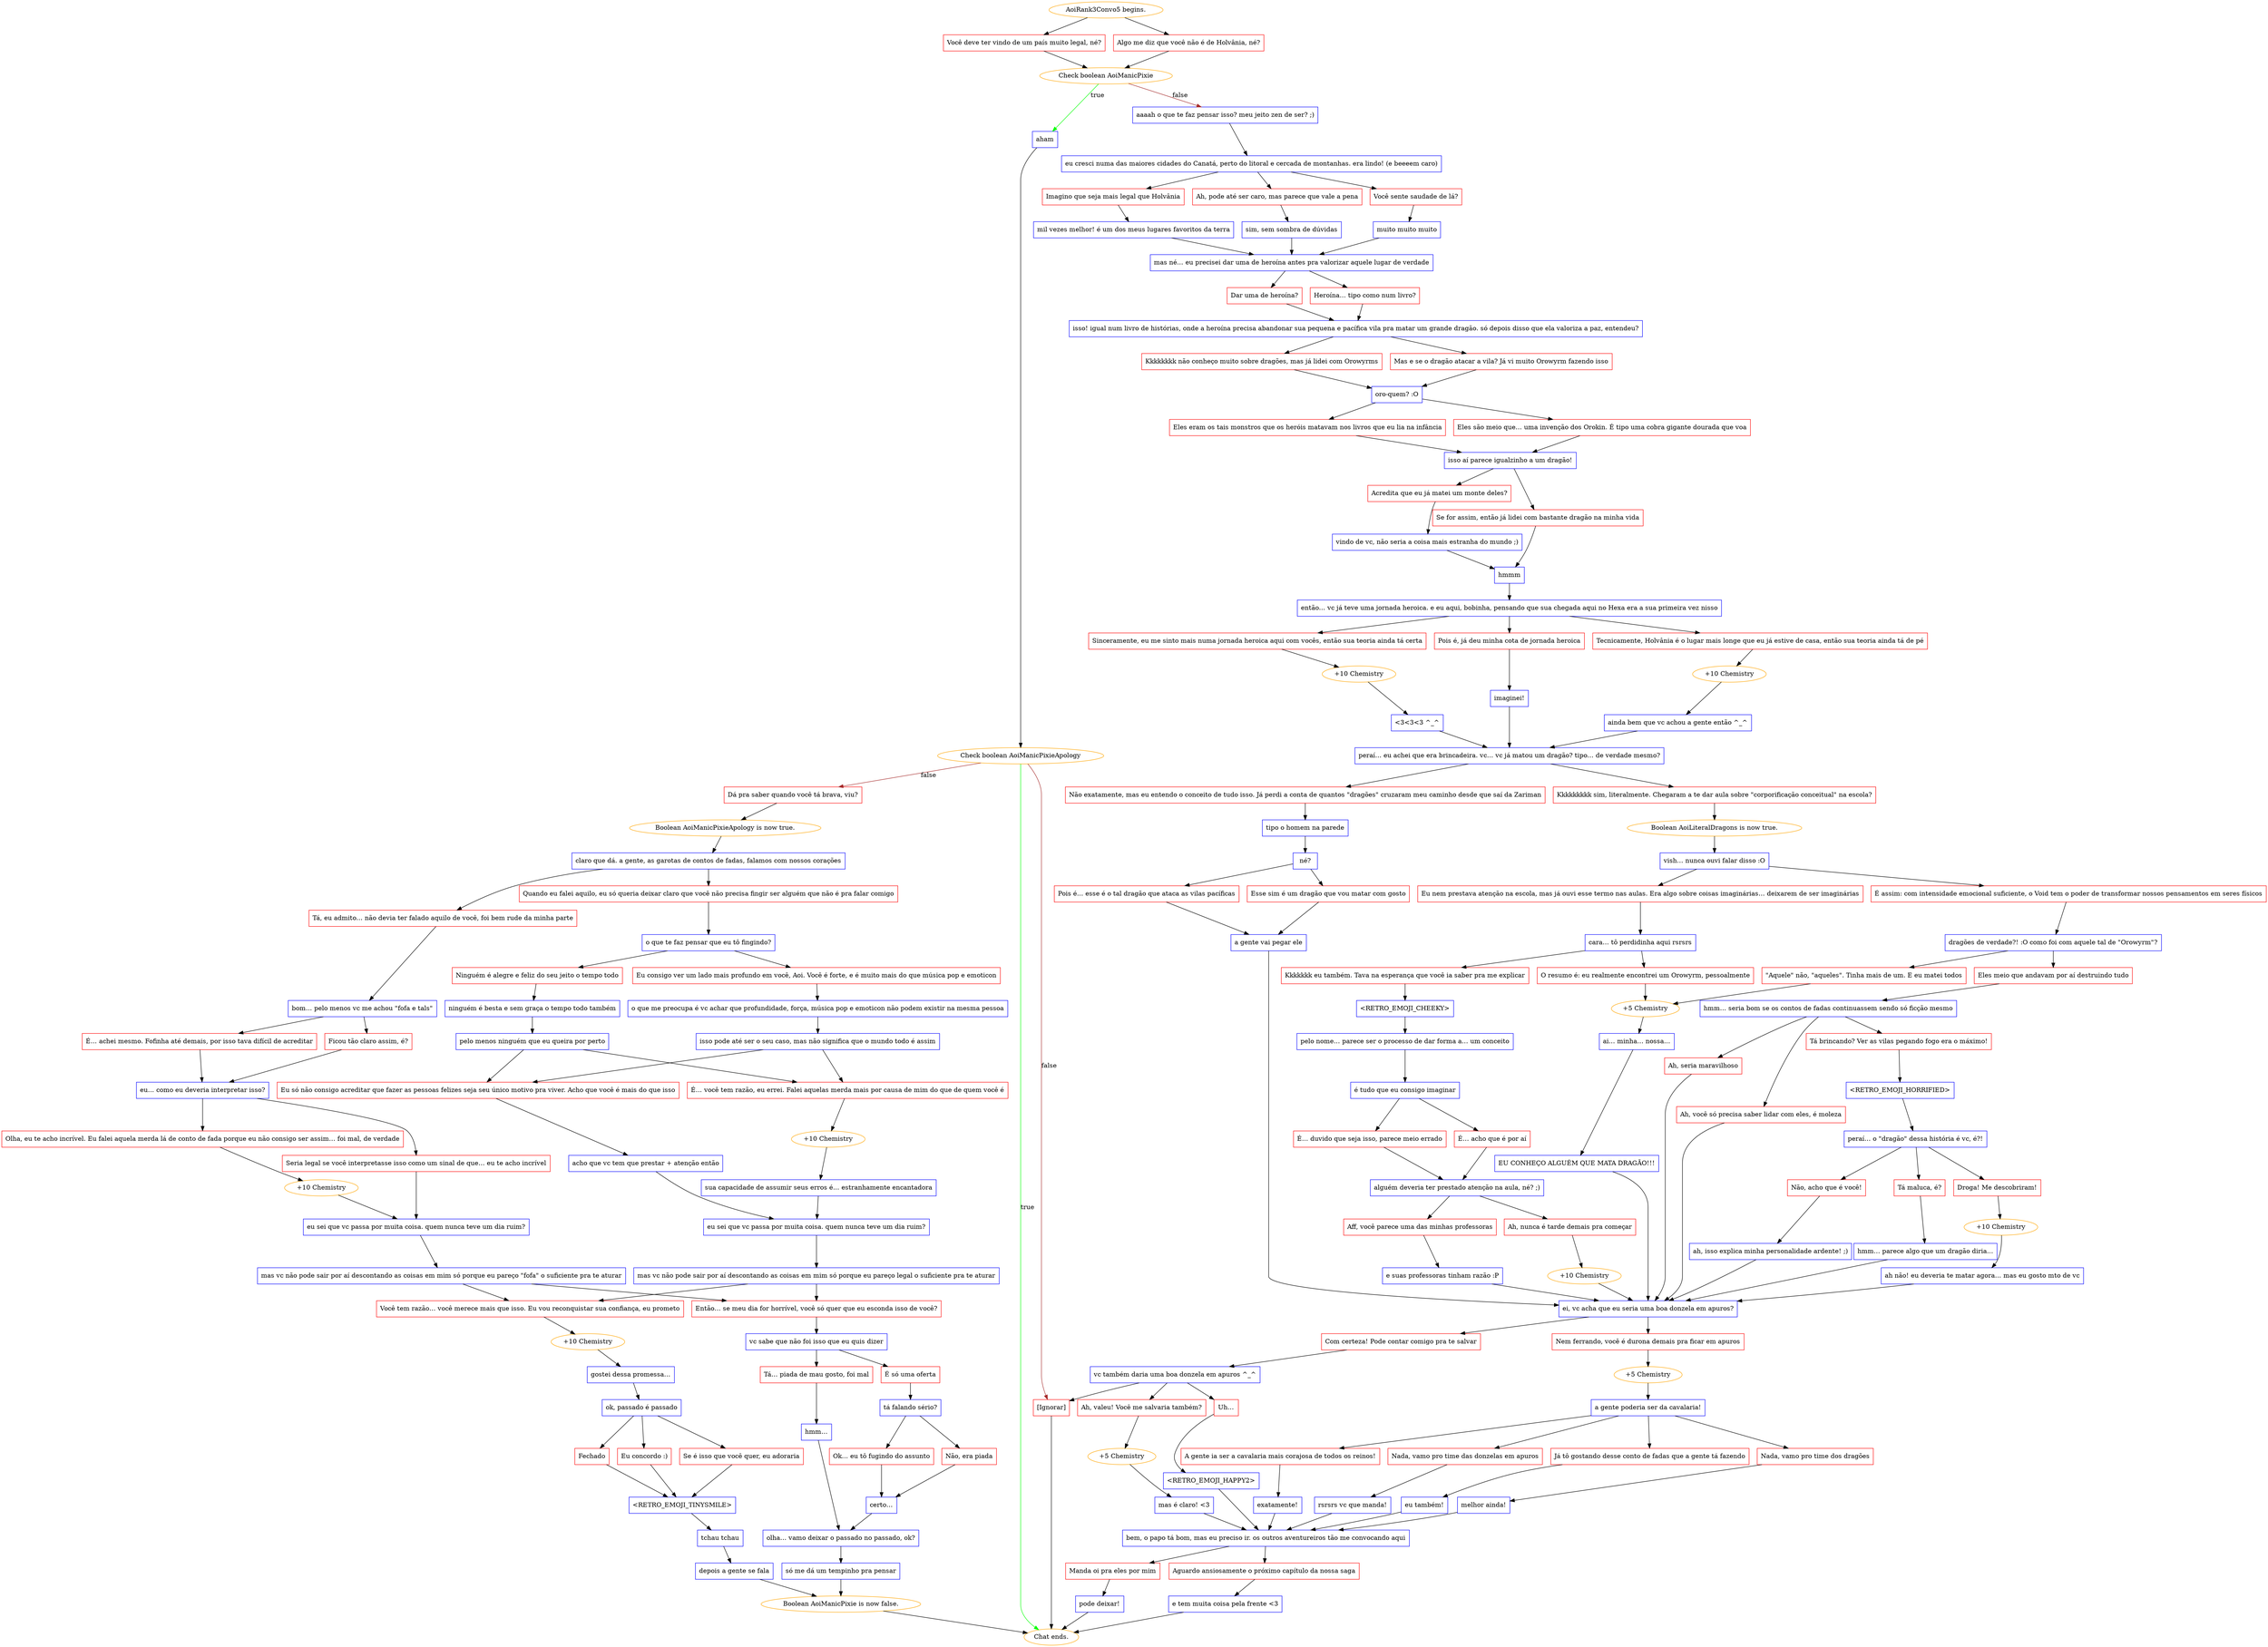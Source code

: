 digraph {
	"AoiRank3Convo5 begins." [color=orange];
		"AoiRank3Convo5 begins." -> j135348165;
		"AoiRank3Convo5 begins." -> j808255456;
	j135348165 [label="Você deve ter vindo de um país muito legal, né?",shape=box,color=red];
		j135348165 -> j2671432348;
	j808255456 [label="Algo me diz que você não é de Holvânia, né?",shape=box,color=red];
		j808255456 -> j2671432348;
	j2671432348 [label="Check boolean AoiManicPixie",color=orange];
		j2671432348 -> j2129815786 [label=true,color=green];
		j2671432348 -> j3505014654 [label=false,color=brown];
	j2129815786 [label="aham",shape=box,color=blue];
		j2129815786 -> j2415931465;
	j3505014654 [label="aaaah o que te faz pensar isso? meu jeito zen de ser? ;)",shape=box,color=blue];
		j3505014654 -> j3035968012;
	j2415931465 [label="Check boolean AoiManicPixieApology",color=orange];
		j2415931465 -> "Chat ends." [label=true,color=green];
		j2415931465 -> j2593864139 [label=false,color=brown];
		j2415931465 -> j1678137900 [label=false,color=brown];
	j3035968012 [label="eu cresci numa das maiores cidades do Canatá, perto do litoral e cercada de montanhas. era lindo! (e beeeem caro)",shape=box,color=blue];
		j3035968012 -> j2857445710;
		j3035968012 -> j1820528544;
		j3035968012 -> j2867621243;
	"Chat ends." [color=orange];
	j2593864139 [label="Dá pra saber quando você tá brava, viu?",shape=box,color=red];
		j2593864139 -> j2563317812;
	j1678137900 [label="[Ignorar]",shape=box,color=red];
		j1678137900 -> "Chat ends.";
	j2857445710 [label="Você sente saudade de lá?",shape=box,color=red];
		j2857445710 -> j1101780473;
	j1820528544 [label="Imagino que seja mais legal que Holvânia",shape=box,color=red];
		j1820528544 -> j1431987754;
	j2867621243 [label="Ah, pode até ser caro, mas parece que vale a pena",shape=box,color=red];
		j2867621243 -> j4294723421;
	j2563317812 [label="Boolean AoiManicPixieApology is now true.",color=orange];
		j2563317812 -> j2732595185;
	j1101780473 [label="muito muito muito",shape=box,color=blue];
		j1101780473 -> j3346722655;
	j1431987754 [label="mil vezes melhor! é um dos meus lugares favoritos da terra",shape=box,color=blue];
		j1431987754 -> j3346722655;
	j4294723421 [label="sim, sem sombra de dúvidas",shape=box,color=blue];
		j4294723421 -> j3346722655;
	j2732595185 [label="claro que dá. a gente, as garotas de contos de fadas, falamos com nossos corações",shape=box,color=blue];
		j2732595185 -> j3806799139;
		j2732595185 -> j3406748674;
	j3346722655 [label="mas né… eu precisei dar uma de heroína antes pra valorizar aquele lugar de verdade",shape=box,color=blue];
		j3346722655 -> j2624984172;
		j3346722655 -> j972634924;
	j3806799139 [label="Tá, eu admito… não devia ter falado aquilo de você, foi bem rude da minha parte",shape=box,color=red];
		j3806799139 -> j2129545531;
	j3406748674 [label="Quando eu falei aquilo, eu só queria deixar claro que você não precisa fingir ser alguém que não é pra falar comigo",shape=box,color=red];
		j3406748674 -> j1755117611;
	j2624984172 [label="Dar uma de heroína?",shape=box,color=red];
		j2624984172 -> j3344938496;
	j972634924 [label="Heroína… tipo como num livro?",shape=box,color=red];
		j972634924 -> j3344938496;
	j2129545531 [label="bom… pelo menos vc me achou \"fofa e tals\"",shape=box,color=blue];
		j2129545531 -> j3891953746;
		j2129545531 -> j3718428529;
	j1755117611 [label="o que te faz pensar que eu tô fingindo?",shape=box,color=blue];
		j1755117611 -> j1752179063;
		j1755117611 -> j950401599;
	j3344938496 [label="isso! igual num livro de histórias, onde a heroína precisa abandonar sua pequena e pacífica vila pra matar um grande dragão. só depois disso que ela valoriza a paz, entendeu?",shape=box,color=blue];
		j3344938496 -> j1427310109;
		j3344938496 -> j1730168361;
	j3891953746 [label="É… achei mesmo. Fofinha até demais, por isso tava difícil de acreditar",shape=box,color=red];
		j3891953746 -> j2889579180;
	j3718428529 [label="Ficou tão claro assim, é?",shape=box,color=red];
		j3718428529 -> j2889579180;
	j1752179063 [label="Ninguém é alegre e feliz do seu jeito o tempo todo",shape=box,color=red];
		j1752179063 -> j1686599090;
	j950401599 [label="Eu consigo ver um lado mais profundo em você, Aoi. Você é forte, e é muito mais do que música pop e emoticon",shape=box,color=red];
		j950401599 -> j2179655530;
	j1427310109 [label="Kkkkkkkk não conheço muito sobre dragões, mas já lidei com Orowyrms",shape=box,color=red];
		j1427310109 -> j900716004;
	j1730168361 [label="Mas e se o dragão atacar a vila? Já vi muito Orowyrm fazendo isso",shape=box,color=red];
		j1730168361 -> j900716004;
	j2889579180 [label="eu… como eu deveria interpretar isso?",shape=box,color=blue];
		j2889579180 -> j643082109;
		j2889579180 -> j745279829;
	j1686599090 [label="ninguém é besta e sem graça o tempo todo também",shape=box,color=blue];
		j1686599090 -> j3333034274;
	j2179655530 [label="o que me preocupa é vc achar que profundidade, força, música pop e emoticon não podem existir na mesma pessoa",shape=box,color=blue];
		j2179655530 -> j2199324306;
	j900716004 [label="oro-quem? :O",shape=box,color=blue];
		j900716004 -> j303036592;
		j900716004 -> j2390188564;
	j643082109 [label="Olha, eu te acho incrível. Eu falei aquela merda lá de conto de fada porque eu não consigo ser assim… foi mal, de verdade",shape=box,color=red];
		j643082109 -> j4151767614;
	j745279829 [label="Seria legal se você interpretasse isso como um sinal de que… eu te acho incrível",shape=box,color=red];
		j745279829 -> j1518104420;
	j3333034274 [label="pelo menos ninguém que eu queira por perto",shape=box,color=blue];
		j3333034274 -> j3679933209;
		j3333034274 -> j3598337479;
	j2199324306 [label="isso pode até ser o seu caso, mas não significa que o mundo todo é assim",shape=box,color=blue];
		j2199324306 -> j3598337479;
		j2199324306 -> j3679933209;
	j303036592 [label="Eles eram os tais monstros que os heróis matavam nos livros que eu lia na infância",shape=box,color=red];
		j303036592 -> j5905002;
	j2390188564 [label="Eles são meio que… uma invenção dos Orokin. É tipo uma cobra gigante dourada que voa",shape=box,color=red];
		j2390188564 -> j5905002;
	j4151767614 [label="+10 Chemistry",color=orange];
		j4151767614 -> j1518104420;
	j1518104420 [label="eu sei que vc passa por muita coisa. quem nunca teve um dia ruim?",shape=box,color=blue];
		j1518104420 -> j2034098055;
	j3679933209 [label="Eu só não consigo acreditar que fazer as pessoas felizes seja seu único motivo pra viver. Acho que você é mais do que isso",shape=box,color=red];
		j3679933209 -> j1286412066;
	j3598337479 [label="É… você tem razão, eu errei. Falei aquelas merda mais por causa de mim do que de quem você é",shape=box,color=red];
		j3598337479 -> j2735336455;
	j5905002 [label="isso aí parece igualzinho a um dragão!",shape=box,color=blue];
		j5905002 -> j3338039862;
		j5905002 -> j2659947838;
	j2034098055 [label="mas vc não pode sair por aí descontando as coisas em mim só porque eu pareço \"fofa\" o suficiente pra te aturar",shape=box,color=blue];
		j2034098055 -> j3117061105;
		j2034098055 -> j612962673;
	j1286412066 [label="acho que vc tem que prestar + atenção então",shape=box,color=blue];
		j1286412066 -> j2130495346;
	j2735336455 [label="+10 Chemistry",color=orange];
		j2735336455 -> j2776318129;
	j3338039862 [label="Acredita que eu já matei um monte deles?",shape=box,color=red];
		j3338039862 -> j2405192907;
	j2659947838 [label="Se for assim, então já lidei com bastante dragão na minha vida",shape=box,color=red];
		j2659947838 -> j2303583954;
	j3117061105 [label="Você tem razão… você merece mais que isso. Eu vou reconquistar sua confiança, eu prometo",shape=box,color=red];
		j3117061105 -> j456968016;
	j612962673 [label="Então… se meu dia for horrível, você só quer que eu esconda isso de você?",shape=box,color=red];
		j612962673 -> j4036946914;
	j2130495346 [label="eu sei que vc passa por muita coisa. quem nunca teve um dia ruim?",shape=box,color=blue];
		j2130495346 -> j3567354099;
	j2776318129 [label="sua capacidade de assumir seus erros é… estranhamente encantadora",shape=box,color=blue];
		j2776318129 -> j2130495346;
	j2405192907 [label="vindo de vc, não seria a coisa mais estranha do mundo ;)",shape=box,color=blue];
		j2405192907 -> j2303583954;
	j2303583954 [label="hmmm",shape=box,color=blue];
		j2303583954 -> j3331198052;
	j456968016 [label="+10 Chemistry",color=orange];
		j456968016 -> j618092823;
	j4036946914 [label="vc sabe que não foi isso que eu quis dizer",shape=box,color=blue];
		j4036946914 -> j1096797270;
		j4036946914 -> j4116136650;
	j3567354099 [label="mas vc não pode sair por aí descontando as coisas em mim só porque eu pareço legal o suficiente pra te aturar",shape=box,color=blue];
		j3567354099 -> j3117061105;
		j3567354099 -> j612962673;
	j3331198052 [label="então… vc já teve uma jornada heroica. e eu aqui, bobinha, pensando que sua chegada aqui no Hexa era a sua primeira vez nisso",shape=box,color=blue];
		j3331198052 -> j1923537783;
		j3331198052 -> j1082751257;
		j3331198052 -> j2065374278;
	j618092823 [label="gostei dessa promessa…",shape=box,color=blue];
		j618092823 -> j2922500822;
	j1096797270 [label="É só uma oferta",shape=box,color=red];
		j1096797270 -> j2242222372;
	j4116136650 [label="Tá… piada de mau gosto, foi mal",shape=box,color=red];
		j4116136650 -> j810655858;
	j1923537783 [label="Tecnicamente, Holvânia é o lugar mais longe que eu já estive de casa, então sua teoria ainda tá de pé",shape=box,color=red];
		j1923537783 -> j1306632666;
	j1082751257 [label="Sinceramente, eu me sinto mais numa jornada heroica aqui com vocês, então sua teoria ainda tá certa",shape=box,color=red];
		j1082751257 -> j441954697;
	j2065374278 [label="Pois é, já deu minha cota de jornada heroica",shape=box,color=red];
		j2065374278 -> j1607714849;
	j2922500822 [label="ok, passado é passado",shape=box,color=blue];
		j2922500822 -> j2885957353;
		j2922500822 -> j1570131359;
		j2922500822 -> j357172460;
	j2242222372 [label="tá falando sério?",shape=box,color=blue];
		j2242222372 -> j2951250843;
		j2242222372 -> j2584479038;
	j810655858 [label="hmm…",shape=box,color=blue];
		j810655858 -> j2533600396;
	j1306632666 [label="+10 Chemistry",color=orange];
		j1306632666 -> j860861057;
	j441954697 [label="+10 Chemistry",color=orange];
		j441954697 -> j397775598;
	j1607714849 [label="imaginei!",shape=box,color=blue];
		j1607714849 -> j607646341;
	j2885957353 [label="Fechado",shape=box,color=red];
		j2885957353 -> j4069102137;
	j1570131359 [label="Eu concordo :)",shape=box,color=red];
		j1570131359 -> j4069102137;
	j357172460 [label="Se é isso que você quer, eu adoraria",shape=box,color=red];
		j357172460 -> j4069102137;
	j2951250843 [label="Ok… eu tô fugindo do assunto",shape=box,color=red];
		j2951250843 -> j524941149;
	j2584479038 [label="Não, era piada",shape=box,color=red];
		j2584479038 -> j524941149;
	j2533600396 [label="olha… vamo deixar o passado no passado, ok?",shape=box,color=blue];
		j2533600396 -> j3317772559;
	j860861057 [label="ainda bem que vc achou a gente então ^_^",shape=box,color=blue];
		j860861057 -> j607646341;
	j397775598 [label="<3<3<3 ^_^",shape=box,color=blue];
		j397775598 -> j607646341;
	j607646341 [label="peraí… eu achei que era brincadeira. vc… vc já matou um dragão? tipo… de verdade mesmo?",shape=box,color=blue];
		j607646341 -> j919362376;
		j607646341 -> j3952043031;
	j4069102137 [label="<RETRO_EMOJI_TINYSMILE>",shape=box,color=blue];
		j4069102137 -> j851094572;
	j524941149 [label="certo…",shape=box,color=blue];
		j524941149 -> j2533600396;
	j3317772559 [label="só me dá um tempinho pra pensar",shape=box,color=blue];
		j3317772559 -> j2477397060;
	j919362376 [label="Kkkkkkkkk sim, literalmente. Chegaram a te dar aula sobre \"corporificação conceitual\" na escola?",shape=box,color=red];
		j919362376 -> j3997747267;
	j3952043031 [label="Não exatamente, mas eu entendo o conceito de tudo isso. Já perdi a conta de quantos \"dragões\" cruzaram meu caminho desde que saí da Zariman",shape=box,color=red];
		j3952043031 -> j4270130200;
	j851094572 [label="tchau tchau",shape=box,color=blue];
		j851094572 -> j3649468267;
	j2477397060 [label="Boolean AoiManicPixie is now false.",color=orange];
		j2477397060 -> "Chat ends.";
	j3997747267 [label="Boolean AoiLiteralDragons is now true.",color=orange];
		j3997747267 -> j3177688662;
	j4270130200 [label="tipo o homem na parede",shape=box,color=blue];
		j4270130200 -> j2417221848;
	j3649468267 [label="depois a gente se fala",shape=box,color=blue];
		j3649468267 -> j2477397060;
	j3177688662 [label="vish… nunca ouvi falar disso :O",shape=box,color=blue];
		j3177688662 -> j3624683394;
		j3177688662 -> j2911294034;
	j2417221848 [label="né?",shape=box,color=blue];
		j2417221848 -> j3946226753;
		j2417221848 -> j2525734162;
	j3624683394 [label="Eu nem prestava atenção na escola, mas já ouvi esse termo nas aulas. Era algo sobre coisas imaginárias… deixarem de ser imaginárias",shape=box,color=red];
		j3624683394 -> j1747508348;
	j2911294034 [label="É assim: com intensidade emocional suficiente, o Void tem o poder de transformar nossos pensamentos em seres físicos",shape=box,color=red];
		j2911294034 -> j1593426666;
	j3946226753 [label="Pois é… esse é o tal dragão que ataca as vilas pacíficas",shape=box,color=red];
		j3946226753 -> j206644829;
	j2525734162 [label="Esse sim é um dragão que vou matar com gosto",shape=box,color=red];
		j2525734162 -> j206644829;
	j1747508348 [label="cara… tô perdidinha aqui rsrsrs",shape=box,color=blue];
		j1747508348 -> j3263127088;
		j1747508348 -> j654176009;
	j1593426666 [label="dragões de verdade?! :O como foi com aquele tal de \"Orowyrm\"?",shape=box,color=blue];
		j1593426666 -> j582981126;
		j1593426666 -> j2126934491;
	j206644829 [label="a gente vai pegar ele",shape=box,color=blue];
		j206644829 -> j1230804498;
	j3263127088 [label="Kkkkkkk eu também. Tava na esperança que você ia saber pra me explicar",shape=box,color=red];
		j3263127088 -> j221581809;
	j654176009 [label="O resumo é: eu realmente encontrei um Orowyrm, pessoalmente",shape=box,color=red];
		j654176009 -> j969723320;
	j582981126 [label="\"Aquele\" não, \"aqueles\". Tinha mais de um. E eu matei todos",shape=box,color=red];
		j582981126 -> j969723320;
	j2126934491 [label="Eles meio que andavam por aí destruindo tudo",shape=box,color=red];
		j2126934491 -> j3538730957;
	j1230804498 [label="ei, vc acha que eu seria uma boa donzela em apuros?",shape=box,color=blue];
		j1230804498 -> j4191569541;
		j1230804498 -> j87256893;
	j221581809 [label="<RETRO_EMOJI_CHEEKY>",shape=box,color=blue];
		j221581809 -> j3629939883;
	j969723320 [label="+5 Chemistry",color=orange];
		j969723320 -> j683836347;
	j3538730957 [label="hmm… seria bom se os contos de fadas continuassem sendo só ficção mesmo",shape=box,color=blue];
		j3538730957 -> j2358575514;
		j3538730957 -> j52879549;
		j3538730957 -> j3923914809;
	j4191569541 [label="Com certeza! Pode contar comigo pra te salvar",shape=box,color=red];
		j4191569541 -> j3004503205;
	j87256893 [label="Nem ferrando, você é durona demais pra ficar em apuros",shape=box,color=red];
		j87256893 -> j2136037135;
	j3629939883 [label="pelo nome… parece ser o processo de dar forma a… um conceito",shape=box,color=blue];
		j3629939883 -> j1837325083;
	j683836347 [label="ai… minha… nossa…",shape=box,color=blue];
		j683836347 -> j1880595131;
	j2358575514 [label="Ah, seria maravilhoso",shape=box,color=red];
		j2358575514 -> j1230804498;
	j52879549 [label="Ah, você só precisa saber lidar com eles, é moleza",shape=box,color=red];
		j52879549 -> j1230804498;
	j3923914809 [label="Tá brincando? Ver as vilas pegando fogo era o máximo!",shape=box,color=red];
		j3923914809 -> j1968842648;
	j3004503205 [label="vc também daria uma boa donzela em apuros ^_^",shape=box,color=blue];
		j3004503205 -> j1757536488;
		j3004503205 -> j1298815097;
		j3004503205 -> j1678137900;
	j2136037135 [label="+5 Chemistry",color=orange];
		j2136037135 -> j2331370589;
	j1837325083 [label="é tudo que eu consigo imaginar",shape=box,color=blue];
		j1837325083 -> j2099490024;
		j1837325083 -> j800285117;
	j1880595131 [label="EU CONHEÇO ALGUÉM QUE MATA DRAGÃO!!!",shape=box,color=blue];
		j1880595131 -> j1230804498;
	j1968842648 [label="<RETRO_EMOJI_HORRIFIED>",shape=box,color=blue];
		j1968842648 -> j3641425354;
	j1757536488 [label="Ah, valeu! Você me salvaria também?",shape=box,color=red];
		j1757536488 -> j1225578000;
	j1298815097 [label="Uh…",shape=box,color=red];
		j1298815097 -> j290758212;
	j2331370589 [label="a gente poderia ser da cavalaria!",shape=box,color=blue];
		j2331370589 -> j4147747373;
		j2331370589 -> j1621727836;
		j2331370589 -> j3362591743;
		j2331370589 -> j2508420327;
	j2099490024 [label="É… acho que é por aí",shape=box,color=red];
		j2099490024 -> j1918855990;
	j800285117 [label="É… duvido que seja isso, parece meio errado",shape=box,color=red];
		j800285117 -> j1918855990;
	j3641425354 [label="peraí… o \"dragão\" dessa história é vc, é?!",shape=box,color=blue];
		j3641425354 -> j4079720262;
		j3641425354 -> j1444208573;
		j3641425354 -> j871777933;
	j1225578000 [label="+5 Chemistry",color=orange];
		j1225578000 -> j636735507;
	j290758212 [label="<RETRO_EMOJI_HAPPY2>",shape=box,color=blue];
		j290758212 -> j3350379845;
	j4147747373 [label="Já tô gostando desse conto de fadas que a gente tá fazendo",shape=box,color=red];
		j4147747373 -> j196458515;
	j1621727836 [label="Nada, vamo pro time dos dragões",shape=box,color=red];
		j1621727836 -> j2556497969;
	j3362591743 [label="A gente ia ser a cavalaria mais corajosa de todos os reinos!",shape=box,color=red];
		j3362591743 -> j3693363938;
	j2508420327 [label="Nada, vamo pro time das donzelas em apuros",shape=box,color=red];
		j2508420327 -> j1379737521;
	j1918855990 [label="alguém deveria ter prestado atenção na aula, né? ;)",shape=box,color=blue];
		j1918855990 -> j2475543361;
		j1918855990 -> j3059438405;
	j4079720262 [label="Droga! Me descobriram!",shape=box,color=red];
		j4079720262 -> j125377303;
	j1444208573 [label="Não, acho que é você!",shape=box,color=red];
		j1444208573 -> j1904278620;
	j871777933 [label="Tá maluca, é?",shape=box,color=red];
		j871777933 -> j1069260142;
	j636735507 [label="mas é claro! <3",shape=box,color=blue];
		j636735507 -> j3350379845;
	j3350379845 [label="bem, o papo tá bom, mas eu preciso ir. os outros aventureiros tão me convocando aqui",shape=box,color=blue];
		j3350379845 -> j3787495441;
		j3350379845 -> j4071475855;
	j196458515 [label="eu também!",shape=box,color=blue];
		j196458515 -> j3350379845;
	j2556497969 [label="melhor ainda!",shape=box,color=blue];
		j2556497969 -> j3350379845;
	j3693363938 [label="exatamente!",shape=box,color=blue];
		j3693363938 -> j3350379845;
	j1379737521 [label="rsrsrs vc que manda!",shape=box,color=blue];
		j1379737521 -> j3350379845;
	j2475543361 [label="Ah, nunca é tarde demais pra começar",shape=box,color=red];
		j2475543361 -> j3967119721;
	j3059438405 [label="Aff, você parece uma das minhas professoras",shape=box,color=red];
		j3059438405 -> j862553848;
	j125377303 [label="+10 Chemistry",color=orange];
		j125377303 -> j3528479473;
	j1904278620 [label="ah, isso explica minha personalidade ardente! ;)",shape=box,color=blue];
		j1904278620 -> j1230804498;
	j1069260142 [label="hmm… parece algo que um dragão diria…",shape=box,color=blue];
		j1069260142 -> j1230804498;
	j3787495441 [label="Manda oi pra eles por mim",shape=box,color=red];
		j3787495441 -> j49548245;
	j4071475855 [label="Aguardo ansiosamente o próximo capítulo da nossa saga",shape=box,color=red];
		j4071475855 -> j322444886;
	j3967119721 [label="+10 Chemistry",color=orange];
		j3967119721 -> j1230804498;
	j862553848 [label="e suas professoras tinham razão :P",shape=box,color=blue];
		j862553848 -> j1230804498;
	j3528479473 [label="ah não! eu deveria te matar agora… mas eu gosto mto de vc",shape=box,color=blue];
		j3528479473 -> j1230804498;
	j49548245 [label="pode deixar!",shape=box,color=blue];
		j49548245 -> "Chat ends.";
	j322444886 [label="e tem muita coisa pela frente <3",shape=box,color=blue];
		j322444886 -> "Chat ends.";
}